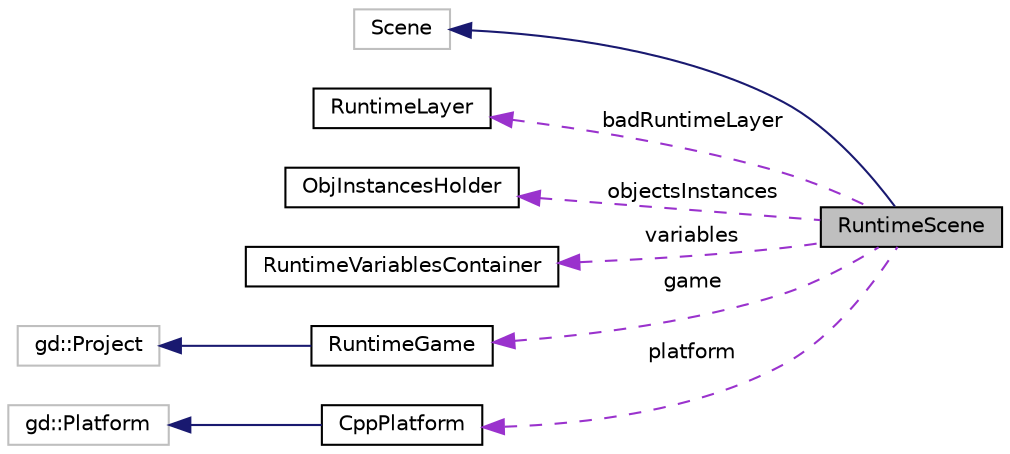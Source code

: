 digraph "RuntimeScene"
{
  edge [fontname="Helvetica",fontsize="10",labelfontname="Helvetica",labelfontsize="10"];
  node [fontname="Helvetica",fontsize="10",shape=record];
  rankdir="LR";
  Node1 [label="RuntimeScene",height=0.2,width=0.4,color="black", fillcolor="grey75", style="filled" fontcolor="black"];
  Node2 -> Node1 [dir="back",color="midnightblue",fontsize="10",style="solid",fontname="Helvetica"];
  Node2 [label="Scene",height=0.2,width=0.4,color="grey75", fillcolor="white", style="filled"];
  Node3 -> Node1 [dir="back",color="darkorchid3",fontsize="10",style="dashed",label=" badRuntimeLayer" ,fontname="Helvetica"];
  Node3 [label="RuntimeLayer",height=0.2,width=0.4,color="black", fillcolor="white", style="filled",URL="$dd/daf/class_runtime_layer.html",tooltip="A layer of a layout, used to display objects using RuntimeCamera. "];
  Node4 -> Node1 [dir="back",color="darkorchid3",fontsize="10",style="dashed",label=" objectsInstances" ,fontname="Helvetica"];
  Node4 [label="ObjInstancesHolder",height=0.2,width=0.4,color="black", fillcolor="white", style="filled",URL="$d3/de4/class_obj_instances_holder.html",tooltip="Hold lists of objects classified by the name of the objects. "];
  Node5 -> Node1 [dir="back",color="darkorchid3",fontsize="10",style="dashed",label=" variables" ,fontname="Helvetica"];
  Node5 [label="RuntimeVariablesContainer",height=0.2,width=0.4,color="black", fillcolor="white", style="filled",URL="$d3/de0/class_runtime_variables_container.html",tooltip="Container for gd::Variable used at by games at runtime. "];
  Node6 -> Node1 [dir="back",color="darkorchid3",fontsize="10",style="dashed",label=" game" ,fontname="Helvetica"];
  Node6 [label="RuntimeGame",height=0.2,width=0.4,color="black", fillcolor="white", style="filled",URL="$d8/ddb/class_runtime_game.html",tooltip="Represents a game being played. "];
  Node7 -> Node6 [dir="back",color="midnightblue",fontsize="10",style="solid",fontname="Helvetica"];
  Node7 [label="gd::Project",height=0.2,width=0.4,color="grey75", fillcolor="white", style="filled"];
  Node8 -> Node1 [dir="back",color="darkorchid3",fontsize="10",style="dashed",label=" platform" ,fontname="Helvetica"];
  Node8 [label="CppPlatform",height=0.2,width=0.4,color="black", fillcolor="white", style="filled",URL="$d3/d7d/class_cpp_platform.html",tooltip="GDevelop C++ Platform. "];
  Node9 -> Node8 [dir="back",color="midnightblue",fontsize="10",style="solid",fontname="Helvetica"];
  Node9 [label="gd::Platform",height=0.2,width=0.4,color="grey75", fillcolor="white", style="filled"];
}
